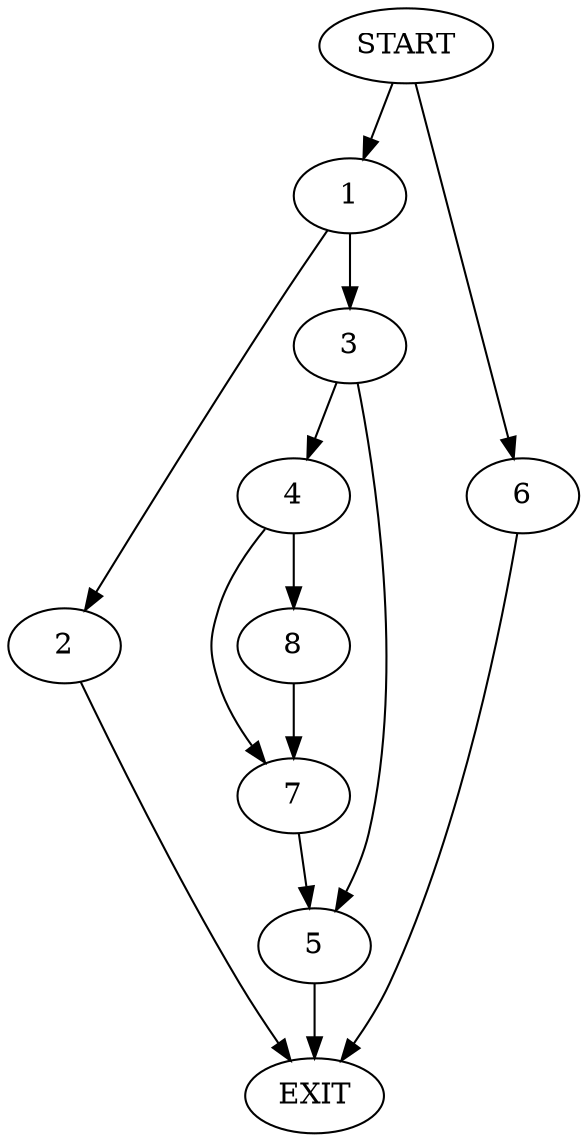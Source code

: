 digraph {
0 [label="START"]
9 [label="EXIT"]
0 -> 1
1 -> 2
1 -> 3
2 -> 9
3 -> 4
3 -> 5
0 -> 6
6 -> 9
4 -> 7
4 -> 8
5 -> 9
8 -> 7
7 -> 5
}
